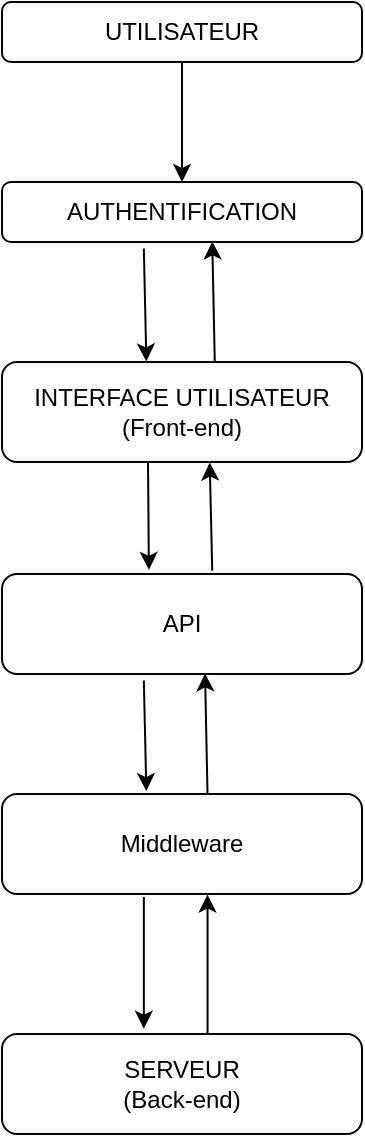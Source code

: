 <mxfile>
    <diagram id="QZKXx5QSMOdFwsD7OleS" name="Page-1">
        <mxGraphModel dx="979" dy="565" grid="1" gridSize="10" guides="1" tooltips="1" connect="1" arrows="1" fold="1" page="1" pageScale="1" pageWidth="850" pageHeight="1100" math="0" shadow="0">
            <root>
                <mxCell id="0"/>
                <mxCell id="1" parent="0"/>
                <mxCell id="10" value="" style="edgeStyle=none;html=1;" edge="1" parent="1" source="2" target="5">
                    <mxGeometry relative="1" as="geometry"/>
                </mxCell>
                <mxCell id="2" value="UTILISATEUR" style="rounded=1;whiteSpace=wrap;html=1;" vertex="1" parent="1">
                    <mxGeometry x="310" y="120" width="180" height="30" as="geometry"/>
                </mxCell>
                <mxCell id="17" value="" style="edgeStyle=none;html=1;entryX=0.571;entryY=1.006;entryDx=0;entryDy=0;entryPerimeter=0;exitX=0.571;exitY=0.018;exitDx=0;exitDy=0;exitPerimeter=0;" edge="1" parent="1" source="3" target="7">
                    <mxGeometry relative="1" as="geometry"/>
                </mxCell>
                <mxCell id="3" value="SERVEUR&lt;br&gt;(Back-end)" style="rounded=1;whiteSpace=wrap;html=1;" vertex="1" parent="1">
                    <mxGeometry x="310" y="636" width="180" height="50" as="geometry"/>
                </mxCell>
                <mxCell id="19" value="" style="edgeStyle=none;html=1;entryX=0.408;entryY=-0.041;entryDx=0;entryDy=0;entryPerimeter=0;" edge="1" parent="1" target="6">
                    <mxGeometry relative="1" as="geometry">
                        <mxPoint x="383" y="350" as="sourcePoint"/>
                    </mxGeometry>
                </mxCell>
                <mxCell id="21" value="" style="edgeStyle=none;html=1;exitX=0.591;exitY=-0.006;exitDx=0;exitDy=0;exitPerimeter=0;entryX=0.584;entryY=0.99;entryDx=0;entryDy=0;entryPerimeter=0;" edge="1" parent="1" source="4" target="5">
                    <mxGeometry relative="1" as="geometry"/>
                </mxCell>
                <mxCell id="4" value="INTERFACE UTILISATEUR&lt;br&gt;(Front-end)" style="rounded=1;whiteSpace=wrap;html=1;" vertex="1" parent="1">
                    <mxGeometry x="310" y="300" width="180" height="50" as="geometry"/>
                </mxCell>
                <mxCell id="11" value="" style="edgeStyle=none;html=1;entryX=0.401;entryY=-0.006;entryDx=0;entryDy=0;entryPerimeter=0;exitX=0.394;exitY=1.108;exitDx=0;exitDy=0;exitPerimeter=0;" edge="1" parent="1" source="5" target="4">
                    <mxGeometry relative="1" as="geometry"/>
                </mxCell>
                <mxCell id="5" value="AUTHENTIFICATION" style="rounded=1;whiteSpace=wrap;html=1;" vertex="1" parent="1">
                    <mxGeometry x="310" y="210" width="180" height="30" as="geometry"/>
                </mxCell>
                <mxCell id="13" value="" style="edgeStyle=none;html=1;exitX=0.394;exitY=1.065;exitDx=0;exitDy=0;exitPerimeter=0;entryX=0.401;entryY=-0.029;entryDx=0;entryDy=0;entryPerimeter=0;" edge="1" parent="1" source="6" target="7">
                    <mxGeometry relative="1" as="geometry"/>
                </mxCell>
                <mxCell id="20" value="" style="edgeStyle=none;html=1;exitX=0.584;exitY=-0.032;exitDx=0;exitDy=0;exitPerimeter=0;entryX=0.577;entryY=1.006;entryDx=0;entryDy=0;entryPerimeter=0;" edge="1" parent="1" source="6" target="4">
                    <mxGeometry relative="1" as="geometry">
                        <mxPoint x="410" y="350" as="targetPoint"/>
                    </mxGeometry>
                </mxCell>
                <mxCell id="6" value="API&lt;br&gt;" style="rounded=1;whiteSpace=wrap;html=1;" vertex="1" parent="1">
                    <mxGeometry x="310" y="406" width="180" height="50" as="geometry"/>
                </mxCell>
                <mxCell id="16" value="" style="edgeStyle=none;html=1;entryX=0.394;entryY=-0.053;entryDx=0;entryDy=0;entryPerimeter=0;exitX=0.394;exitY=1.029;exitDx=0;exitDy=0;exitPerimeter=0;" edge="1" parent="1" source="7" target="3">
                    <mxGeometry relative="1" as="geometry"/>
                </mxCell>
                <mxCell id="18" value="" style="edgeStyle=none;html=1;exitX=0.571;exitY=0.018;exitDx=0;exitDy=0;exitPerimeter=0;entryX=0.564;entryY=0.994;entryDx=0;entryDy=0;entryPerimeter=0;" edge="1" parent="1" source="7" target="6">
                    <mxGeometry relative="1" as="geometry"/>
                </mxCell>
                <mxCell id="7" value="Middleware" style="rounded=1;whiteSpace=wrap;html=1;" vertex="1" parent="1">
                    <mxGeometry x="310" y="516" width="180" height="50" as="geometry"/>
                </mxCell>
            </root>
        </mxGraphModel>
    </diagram>
</mxfile>